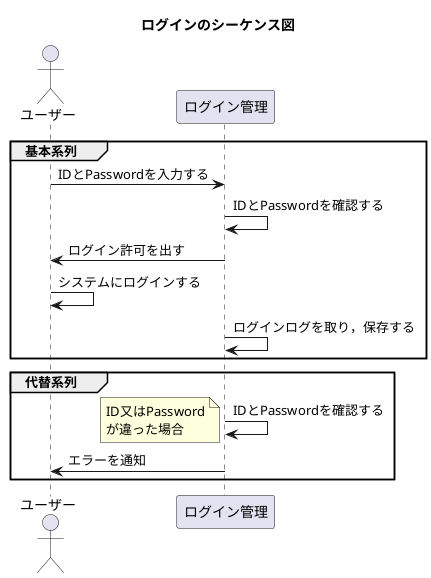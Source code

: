@startuml 6-1
title ログインのシーケンス図
'クラス等
actor ユーザー as foo1
participant ログイン管理 as foo3

group 基本系列
    foo1 -> foo3 : IDとPasswordを入力する
    foo3 -> foo3 : IDとPasswordを確認する
    foo3 -> foo1 : ログイン許可を出す
    foo1 -> foo1 : システムにログインする
    foo3 -> foo3 : ログインログを取り，保存する
end

group 代替系列
    foo3 -> foo3 : IDとPasswordを確認する
    note left
        ID又はPassword
        が違った場合
    end note
    foo3 -> foo1 : エラーを通知
end

@enduml
